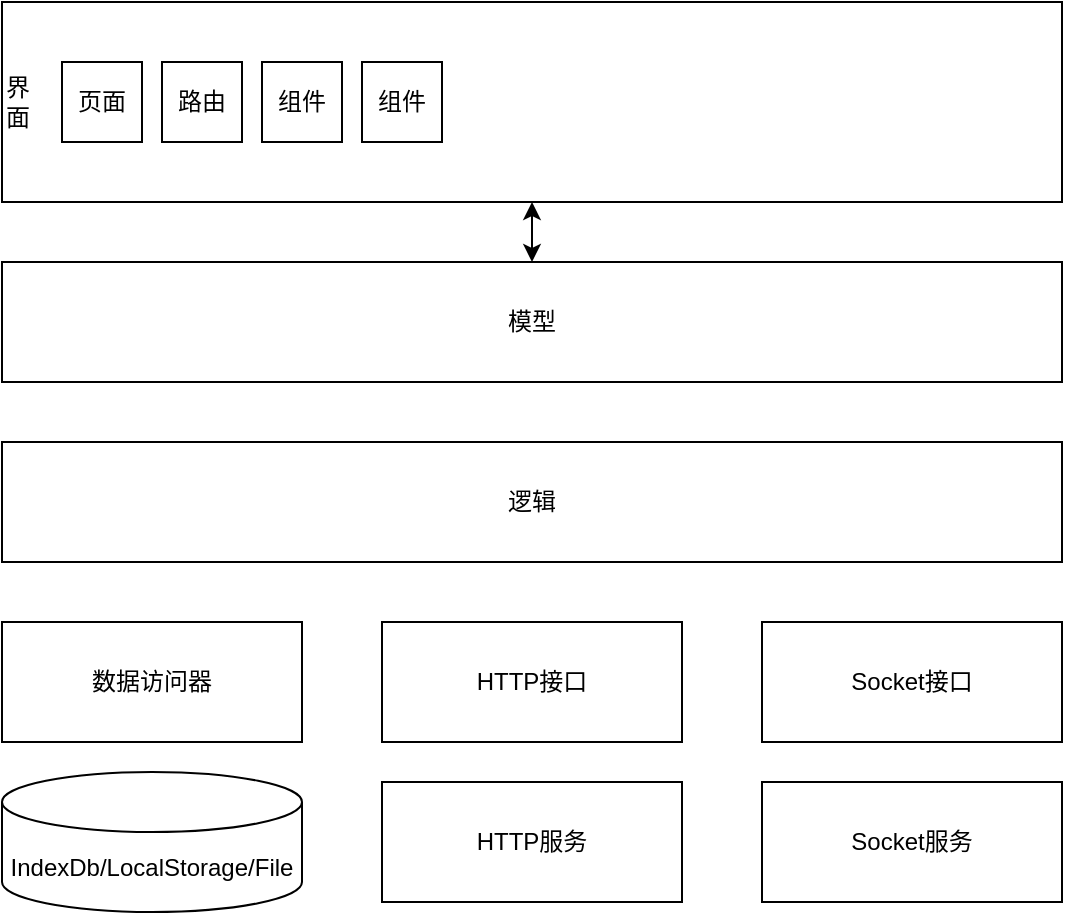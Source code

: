 <mxfile version="14.2.9" type="github">
  <diagram id="muJ2HWbKyWXjHa_u4N1K" name="Page-1">
    <mxGraphModel dx="1698" dy="928" grid="1" gridSize="10" guides="1" tooltips="1" connect="1" arrows="1" fold="1" page="1" pageScale="1" pageWidth="827" pageHeight="1169" math="0" shadow="0">
      <root>
        <mxCell id="0" />
        <mxCell id="1" parent="0" />
        <mxCell id="MjTusuqiSa3jMd16lM1r-5" value="界&lt;br&gt;面" style="rounded=0;whiteSpace=wrap;html=1;align=left;" vertex="1" parent="1">
          <mxGeometry x="90" y="90" width="530" height="100" as="geometry" />
        </mxCell>
        <mxCell id="MjTusuqiSa3jMd16lM1r-6" value="模型" style="rounded=0;whiteSpace=wrap;html=1;" vertex="1" parent="1">
          <mxGeometry x="90" y="220" width="530" height="60" as="geometry" />
        </mxCell>
        <mxCell id="MjTusuqiSa3jMd16lM1r-7" value="逻辑" style="rounded=0;whiteSpace=wrap;html=1;" vertex="1" parent="1">
          <mxGeometry x="90" y="310" width="530" height="60" as="geometry" />
        </mxCell>
        <mxCell id="MjTusuqiSa3jMd16lM1r-8" value="数据访问器" style="rounded=0;whiteSpace=wrap;html=1;" vertex="1" parent="1">
          <mxGeometry x="90" y="400" width="150" height="60" as="geometry" />
        </mxCell>
        <mxCell id="MjTusuqiSa3jMd16lM1r-9" value="HTTP接口" style="rounded=0;whiteSpace=wrap;html=1;" vertex="1" parent="1">
          <mxGeometry x="280" y="400" width="150" height="60" as="geometry" />
        </mxCell>
        <mxCell id="MjTusuqiSa3jMd16lM1r-10" value="Socket接口" style="rounded=0;whiteSpace=wrap;html=1;" vertex="1" parent="1">
          <mxGeometry x="470" y="400" width="150" height="60" as="geometry" />
        </mxCell>
        <mxCell id="MjTusuqiSa3jMd16lM1r-11" value="Socket服务" style="rounded=0;whiteSpace=wrap;html=1;" vertex="1" parent="1">
          <mxGeometry x="470" y="480" width="150" height="60" as="geometry" />
        </mxCell>
        <mxCell id="MjTusuqiSa3jMd16lM1r-12" value="HTTP服务" style="rounded=0;whiteSpace=wrap;html=1;" vertex="1" parent="1">
          <mxGeometry x="280" y="480" width="150" height="60" as="geometry" />
        </mxCell>
        <mxCell id="MjTusuqiSa3jMd16lM1r-14" value="IndexDb/LocalStorage/File" style="shape=cylinder3;whiteSpace=wrap;html=1;boundedLbl=1;backgroundOutline=1;size=15;" vertex="1" parent="1">
          <mxGeometry x="90" y="475" width="150" height="70" as="geometry" />
        </mxCell>
        <mxCell id="MjTusuqiSa3jMd16lM1r-15" value="" style="endArrow=classic;startArrow=classic;html=1;exitX=0.5;exitY=0;exitDx=0;exitDy=0;" edge="1" parent="1" source="MjTusuqiSa3jMd16lM1r-6" target="MjTusuqiSa3jMd16lM1r-5">
          <mxGeometry width="50" height="50" relative="1" as="geometry">
            <mxPoint x="390" y="500" as="sourcePoint" />
            <mxPoint x="440" y="450" as="targetPoint" />
          </mxGeometry>
        </mxCell>
        <mxCell id="MjTusuqiSa3jMd16lM1r-16" value="页面" style="rounded=0;whiteSpace=wrap;html=1;align=center;" vertex="1" parent="1">
          <mxGeometry x="120" y="120" width="40" height="40" as="geometry" />
        </mxCell>
        <mxCell id="MjTusuqiSa3jMd16lM1r-17" value="路由" style="rounded=0;whiteSpace=wrap;html=1;align=center;" vertex="1" parent="1">
          <mxGeometry x="170" y="120" width="40" height="40" as="geometry" />
        </mxCell>
        <mxCell id="MjTusuqiSa3jMd16lM1r-18" value="组件" style="rounded=0;whiteSpace=wrap;html=1;align=center;" vertex="1" parent="1">
          <mxGeometry x="220" y="120" width="40" height="40" as="geometry" />
        </mxCell>
        <mxCell id="MjTusuqiSa3jMd16lM1r-19" value="组件" style="rounded=0;whiteSpace=wrap;html=1;align=center;" vertex="1" parent="1">
          <mxGeometry x="270" y="120" width="40" height="40" as="geometry" />
        </mxCell>
      </root>
    </mxGraphModel>
  </diagram>
</mxfile>
